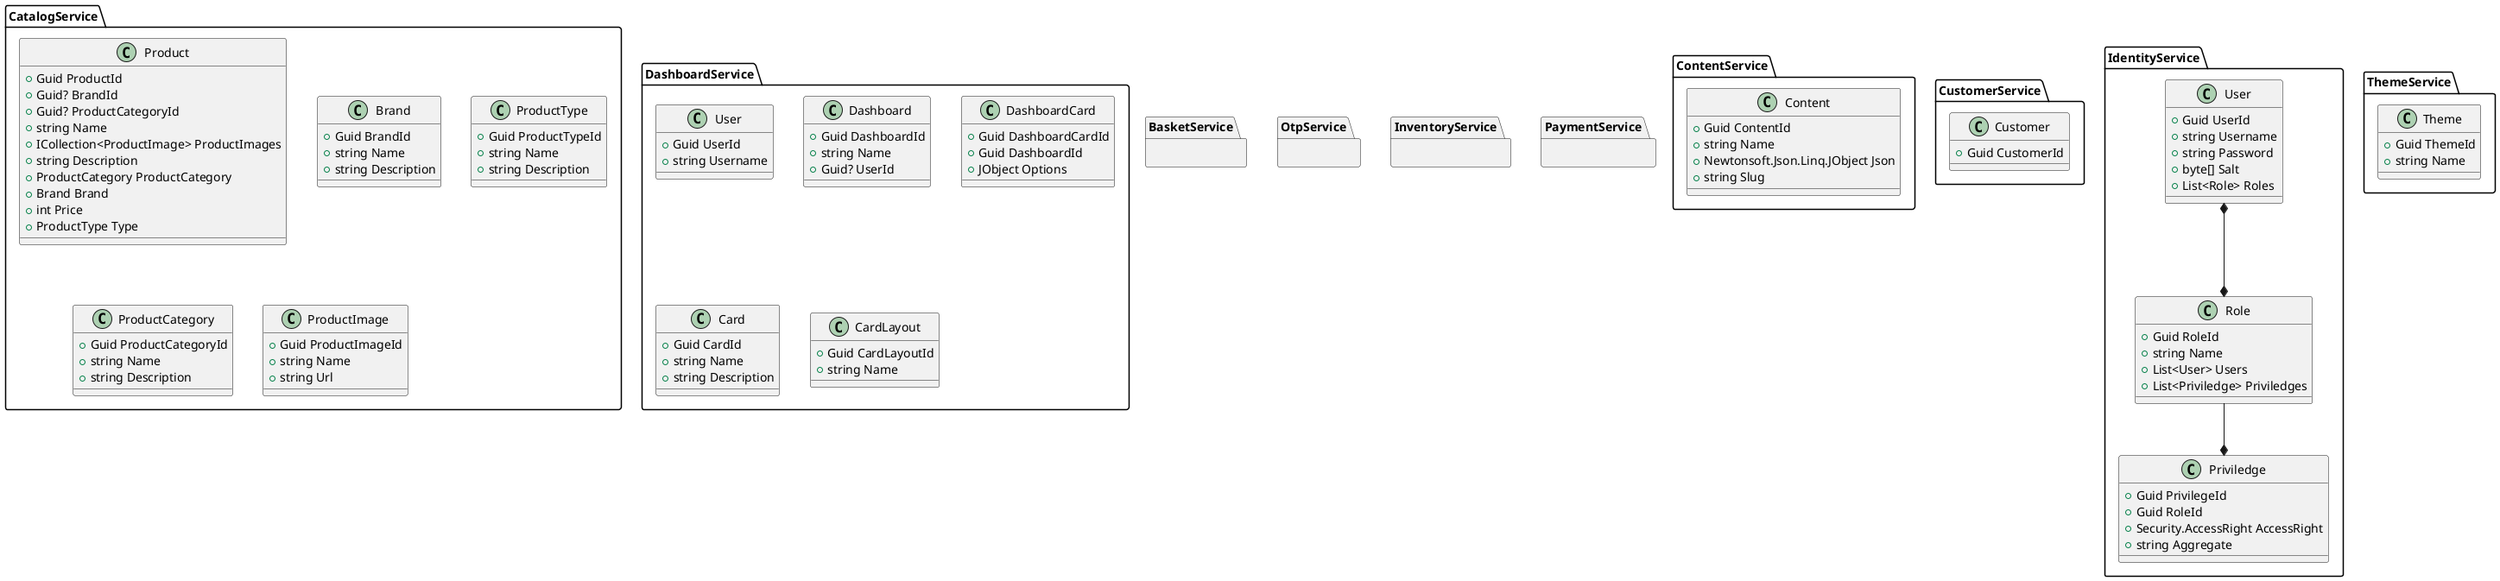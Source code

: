 @startuml

package BasketService {

}


package CatalogService {

	class Product {
		+Guid ProductId
		+Guid? BrandId
		+Guid? ProductCategoryId
		+string Name
		+ICollection<ProductImage> ProductImages
		+string Description
		+ProductCategory ProductCategory
		+Brand Brand
		+int Price
		+ProductType Type		
	}
	
	class Brand {
		+Guid BrandId
		+string Name
		+string Description
	}
	
	class ProductType {
		+Guid ProductTypeId
		+string Name
		+string Description
	}
	
	class ProductCategory {
		+Guid ProductCategoryId
		+string Name
		+string Description
	}	
	
	class ProductImage {
		+Guid ProductImageId
		+string Name
		+string Url
	}
}



package ContentService {
	class Content {
		+Guid ContentId
		+string Name
		+Newtonsoft.Json.Linq.JObject Json
		+string Slug
	}
}

package CustomerService {
	class Customer {
		+Guid CustomerId
	}
}


package DashboardService {

	class DashboardService.User {
		+Guid UserId
		+string Username
	}

	class Dashboard {
		+Guid DashboardId
		+string Name
		+Guid? UserId
	}
	
	class DashboardCard {
		+Guid DashboardCardId
		+Guid DashboardId
		+JObject Options
	}
	
	class Card {
		+Guid CardId
		+string Name
		+string Description
	}
	
	class CardLayout {
		+Guid CardLayoutId
		+string Name
	}	
}


package IdentityService {

	class User { 
		+Guid UserId
		+string Username
		+string Password
		+byte[] Salt
		+List<Role> Roles
	}

	class Role {
		+Guid RoleId
		+string Name
		+List<User> Users
		+List<Priviledge> Priviledges
	}

	class Priviledge
	{
		+Guid PrivilegeId
		+Guid RoleId
		+Security.AccessRight AccessRight
		+string Aggregate
	}

	IdentityService.User *--* Role
	Role --* Priviledge
}

package OtpService {

}

package CustomerService {

}


package InventoryService {

}

package PaymentService {

}

package ThemeService {
	class Theme {
		+Guid ThemeId
		+string Name
	}
}


@enduml
